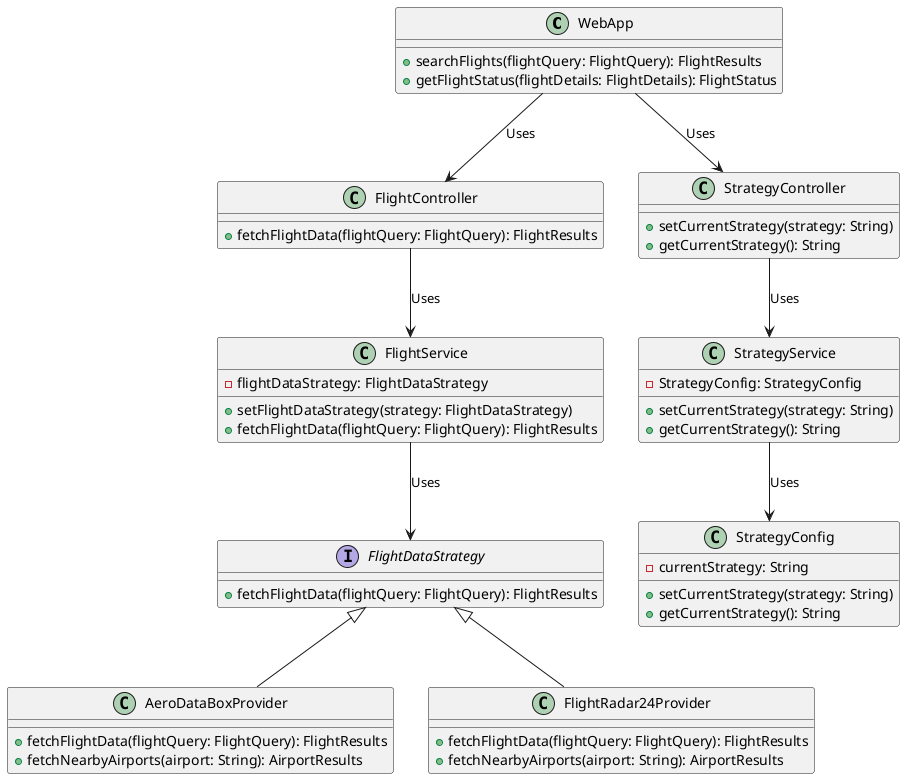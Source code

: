 @startuml
'https://plantuml.com/class-diagram

class WebApp {
    +searchFlights(flightQuery: FlightQuery): FlightResults
    +getFlightStatus(flightDetails: FlightDetails): FlightStatus
}

class FlightController {
    +fetchFlightData(flightQuery: FlightQuery): FlightResults
}

class StrategyController {
    +setCurrentStrategy(strategy: String)
    +getCurrentStrategy(): String
}

class FlightService {
    -flightDataStrategy: FlightDataStrategy
    +setFlightDataStrategy(strategy: FlightDataStrategy)
    +fetchFlightData(flightQuery: FlightQuery): FlightResults
}

class StrategyService {
    -StrategyConfig: StrategyConfig
    +setCurrentStrategy(strategy: String)
    +getCurrentStrategy(): String
}

interface FlightDataStrategy {
    +fetchFlightData(flightQuery: FlightQuery): FlightResults
}

class AeroDataBoxProvider {
    +fetchFlightData(flightQuery: FlightQuery): FlightResults
    +fetchNearbyAirports(airport: String): AirportResults
}

class FlightRadar24Provider {
    +fetchFlightData(flightQuery: FlightQuery): FlightResults
    +fetchNearbyAirports(airport: String): AirportResults
}

class StrategyConfig {
    -currentStrategy: String
    +setCurrentStrategy(strategy: String)
    +getCurrentStrategy(): String
}

' Relationships
WebApp --> FlightController : "Uses"
WebApp --> StrategyController : "Uses"
FlightController --> FlightService : "Uses"
StrategyController --> StrategyService : "Uses"
FlightService --> FlightDataStrategy : "Uses"
StrategyService --> StrategyConfig : "Uses"

FlightDataStrategy <|-- AeroDataBoxProvider
FlightDataStrategy <|-- FlightRadar24Provider

@enduml
